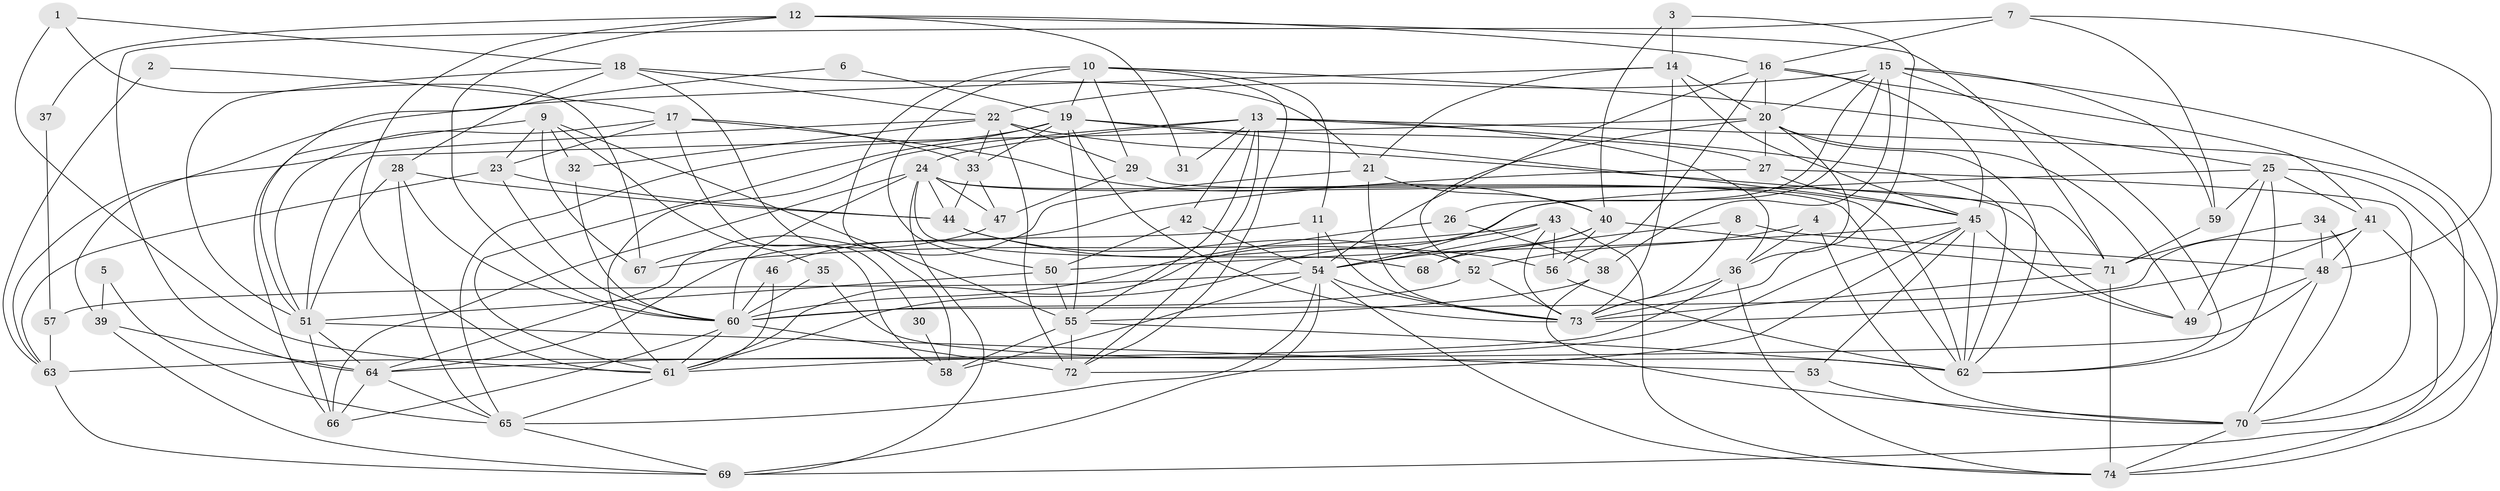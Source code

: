 // original degree distribution, {3: 0.22972972972972974, 5: 0.22297297297297297, 2: 0.16216216216216217, 4: 0.25675675675675674, 6: 0.07432432432432433, 7: 0.033783783783783786, 8: 0.02027027027027027}
// Generated by graph-tools (version 1.1) at 2025/26/03/09/25 03:26:21]
// undirected, 74 vertices, 209 edges
graph export_dot {
graph [start="1"]
  node [color=gray90,style=filled];
  1;
  2;
  3;
  4;
  5;
  6;
  7;
  8;
  9;
  10;
  11;
  12;
  13;
  14;
  15;
  16;
  17;
  18;
  19;
  20;
  21;
  22;
  23;
  24;
  25;
  26;
  27;
  28;
  29;
  30;
  31;
  32;
  33;
  34;
  35;
  36;
  37;
  38;
  39;
  40;
  41;
  42;
  43;
  44;
  45;
  46;
  47;
  48;
  49;
  50;
  51;
  52;
  53;
  54;
  55;
  56;
  57;
  58;
  59;
  60;
  61;
  62;
  63;
  64;
  65;
  66;
  67;
  68;
  69;
  70;
  71;
  72;
  73;
  74;
  1 -- 18 [weight=1.0];
  1 -- 61 [weight=1.0];
  1 -- 67 [weight=1.0];
  2 -- 17 [weight=1.0];
  2 -- 63 [weight=1.0];
  3 -- 14 [weight=1.0];
  3 -- 40 [weight=1.0];
  3 -- 73 [weight=1.0];
  4 -- 36 [weight=1.0];
  4 -- 52 [weight=1.0];
  4 -- 70 [weight=1.0];
  5 -- 39 [weight=1.0];
  5 -- 65 [weight=1.0];
  6 -- 19 [weight=1.0];
  6 -- 51 [weight=1.0];
  7 -- 16 [weight=1.0];
  7 -- 48 [weight=1.0];
  7 -- 59 [weight=1.0];
  7 -- 64 [weight=1.0];
  8 -- 48 [weight=1.0];
  8 -- 68 [weight=1.0];
  8 -- 73 [weight=1.0];
  9 -- 23 [weight=1.0];
  9 -- 32 [weight=1.0];
  9 -- 35 [weight=1.0];
  9 -- 55 [weight=1.0];
  9 -- 66 [weight=1.0];
  9 -- 67 [weight=1.0];
  10 -- 11 [weight=1.0];
  10 -- 19 [weight=1.0];
  10 -- 25 [weight=1.0];
  10 -- 29 [weight=1.0];
  10 -- 50 [weight=1.0];
  10 -- 58 [weight=2.0];
  10 -- 72 [weight=1.0];
  11 -- 54 [weight=1.0];
  11 -- 64 [weight=1.0];
  11 -- 73 [weight=1.0];
  12 -- 16 [weight=1.0];
  12 -- 31 [weight=1.0];
  12 -- 37 [weight=1.0];
  12 -- 60 [weight=1.0];
  12 -- 61 [weight=1.0];
  12 -- 71 [weight=1.0];
  13 -- 24 [weight=1.0];
  13 -- 31 [weight=1.0];
  13 -- 36 [weight=1.0];
  13 -- 42 [weight=1.0];
  13 -- 55 [weight=1.0];
  13 -- 61 [weight=1.0];
  13 -- 62 [weight=2.0];
  13 -- 70 [weight=1.0];
  13 -- 72 [weight=1.0];
  14 -- 20 [weight=1.0];
  14 -- 21 [weight=1.0];
  14 -- 39 [weight=1.0];
  14 -- 45 [weight=1.0];
  14 -- 73 [weight=1.0];
  15 -- 20 [weight=1.0];
  15 -- 22 [weight=1.0];
  15 -- 26 [weight=1.0];
  15 -- 38 [weight=1.0];
  15 -- 54 [weight=1.0];
  15 -- 59 [weight=1.0];
  15 -- 62 [weight=1.0];
  15 -- 69 [weight=1.0];
  16 -- 20 [weight=1.0];
  16 -- 41 [weight=1.0];
  16 -- 45 [weight=1.0];
  16 -- 54 [weight=1.0];
  16 -- 56 [weight=1.0];
  17 -- 23 [weight=1.0];
  17 -- 33 [weight=1.0];
  17 -- 40 [weight=1.0];
  17 -- 51 [weight=1.0];
  17 -- 58 [weight=1.0];
  18 -- 21 [weight=1.0];
  18 -- 22 [weight=1.0];
  18 -- 28 [weight=1.0];
  18 -- 30 [weight=1.0];
  18 -- 51 [weight=1.0];
  19 -- 27 [weight=1.0];
  19 -- 33 [weight=1.0];
  19 -- 45 [weight=1.0];
  19 -- 55 [weight=1.0];
  19 -- 61 [weight=1.0];
  19 -- 65 [weight=1.0];
  19 -- 73 [weight=1.0];
  20 -- 27 [weight=1.0];
  20 -- 36 [weight=1.0];
  20 -- 49 [weight=1.0];
  20 -- 51 [weight=1.0];
  20 -- 52 [weight=1.0];
  20 -- 62 [weight=1.0];
  21 -- 40 [weight=1.0];
  21 -- 64 [weight=1.0];
  21 -- 73 [weight=1.0];
  22 -- 29 [weight=1.0];
  22 -- 32 [weight=1.0];
  22 -- 33 [weight=1.0];
  22 -- 63 [weight=1.0];
  22 -- 71 [weight=1.0];
  22 -- 72 [weight=1.0];
  23 -- 44 [weight=1.0];
  23 -- 60 [weight=1.0];
  23 -- 63 [weight=1.0];
  24 -- 44 [weight=1.0];
  24 -- 47 [weight=1.0];
  24 -- 49 [weight=1.0];
  24 -- 60 [weight=1.0];
  24 -- 62 [weight=1.0];
  24 -- 66 [weight=1.0];
  24 -- 68 [weight=1.0];
  24 -- 69 [weight=1.0];
  25 -- 41 [weight=1.0];
  25 -- 49 [weight=1.0];
  25 -- 59 [weight=1.0];
  25 -- 61 [weight=1.0];
  25 -- 62 [weight=1.0];
  25 -- 74 [weight=1.0];
  26 -- 38 [weight=1.0];
  26 -- 60 [weight=1.0];
  27 -- 45 [weight=1.0];
  27 -- 46 [weight=1.0];
  27 -- 70 [weight=1.0];
  28 -- 44 [weight=1.0];
  28 -- 51 [weight=1.0];
  28 -- 60 [weight=1.0];
  28 -- 65 [weight=1.0];
  29 -- 47 [weight=1.0];
  29 -- 62 [weight=1.0];
  30 -- 58 [weight=1.0];
  32 -- 60 [weight=1.0];
  33 -- 44 [weight=1.0];
  33 -- 47 [weight=1.0];
  34 -- 48 [weight=1.0];
  34 -- 70 [weight=1.0];
  34 -- 71 [weight=1.0];
  35 -- 60 [weight=1.0];
  35 -- 62 [weight=1.0];
  36 -- 64 [weight=1.0];
  36 -- 73 [weight=1.0];
  36 -- 74 [weight=1.0];
  37 -- 57 [weight=1.0];
  38 -- 55 [weight=1.0];
  38 -- 70 [weight=1.0];
  39 -- 64 [weight=2.0];
  39 -- 69 [weight=1.0];
  40 -- 54 [weight=1.0];
  40 -- 56 [weight=1.0];
  40 -- 68 [weight=1.0];
  40 -- 71 [weight=1.0];
  41 -- 48 [weight=2.0];
  41 -- 60 [weight=1.0];
  41 -- 73 [weight=1.0];
  41 -- 74 [weight=1.0];
  42 -- 50 [weight=1.0];
  42 -- 54 [weight=2.0];
  43 -- 54 [weight=1.0];
  43 -- 56 [weight=1.0];
  43 -- 61 [weight=1.0];
  43 -- 67 [weight=1.0];
  43 -- 73 [weight=1.0];
  43 -- 74 [weight=1.0];
  44 -- 52 [weight=1.0];
  44 -- 56 [weight=1.0];
  45 -- 49 [weight=1.0];
  45 -- 50 [weight=1.0];
  45 -- 53 [weight=1.0];
  45 -- 61 [weight=1.0];
  45 -- 62 [weight=1.0];
  45 -- 72 [weight=1.0];
  46 -- 60 [weight=1.0];
  46 -- 61 [weight=1.0];
  47 -- 67 [weight=2.0];
  48 -- 49 [weight=1.0];
  48 -- 63 [weight=1.0];
  48 -- 70 [weight=1.0];
  50 -- 51 [weight=1.0];
  50 -- 55 [weight=2.0];
  51 -- 53 [weight=1.0];
  51 -- 64 [weight=1.0];
  51 -- 66 [weight=1.0];
  52 -- 60 [weight=1.0];
  52 -- 73 [weight=1.0];
  53 -- 70 [weight=1.0];
  54 -- 57 [weight=2.0];
  54 -- 58 [weight=1.0];
  54 -- 65 [weight=2.0];
  54 -- 69 [weight=1.0];
  54 -- 73 [weight=1.0];
  54 -- 74 [weight=1.0];
  55 -- 58 [weight=1.0];
  55 -- 62 [weight=1.0];
  55 -- 72 [weight=1.0];
  56 -- 62 [weight=1.0];
  57 -- 63 [weight=2.0];
  59 -- 71 [weight=1.0];
  60 -- 61 [weight=1.0];
  60 -- 66 [weight=1.0];
  60 -- 72 [weight=2.0];
  61 -- 65 [weight=1.0];
  63 -- 69 [weight=1.0];
  64 -- 65 [weight=1.0];
  64 -- 66 [weight=1.0];
  65 -- 69 [weight=1.0];
  70 -- 74 [weight=1.0];
  71 -- 73 [weight=1.0];
  71 -- 74 [weight=1.0];
}
